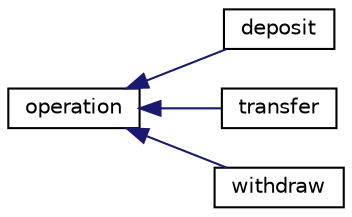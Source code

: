 digraph G
{
  edge [fontname="Helvetica",fontsize="10",labelfontname="Helvetica",labelfontsize="10"];
  node [fontname="Helvetica",fontsize="10",shape=record];
  rankdir="LR";
  Node1 [label="operation",height=0.2,width=0.4,color="black", fillcolor="white", style="filled",URL="$classoperation.html"];
  Node1 -> Node2 [dir="back",color="midnightblue",fontsize="10",style="solid",fontname="Helvetica"];
  Node2 [label="deposit",height=0.2,width=0.4,color="black", fillcolor="white", style="filled",URL="$classdeposit.html"];
  Node1 -> Node3 [dir="back",color="midnightblue",fontsize="10",style="solid",fontname="Helvetica"];
  Node3 [label="transfer",height=0.2,width=0.4,color="black", fillcolor="white", style="filled",URL="$classtransfer.html"];
  Node1 -> Node4 [dir="back",color="midnightblue",fontsize="10",style="solid",fontname="Helvetica"];
  Node4 [label="withdraw",height=0.2,width=0.4,color="black", fillcolor="white", style="filled",URL="$classwithdraw.html"];
}
